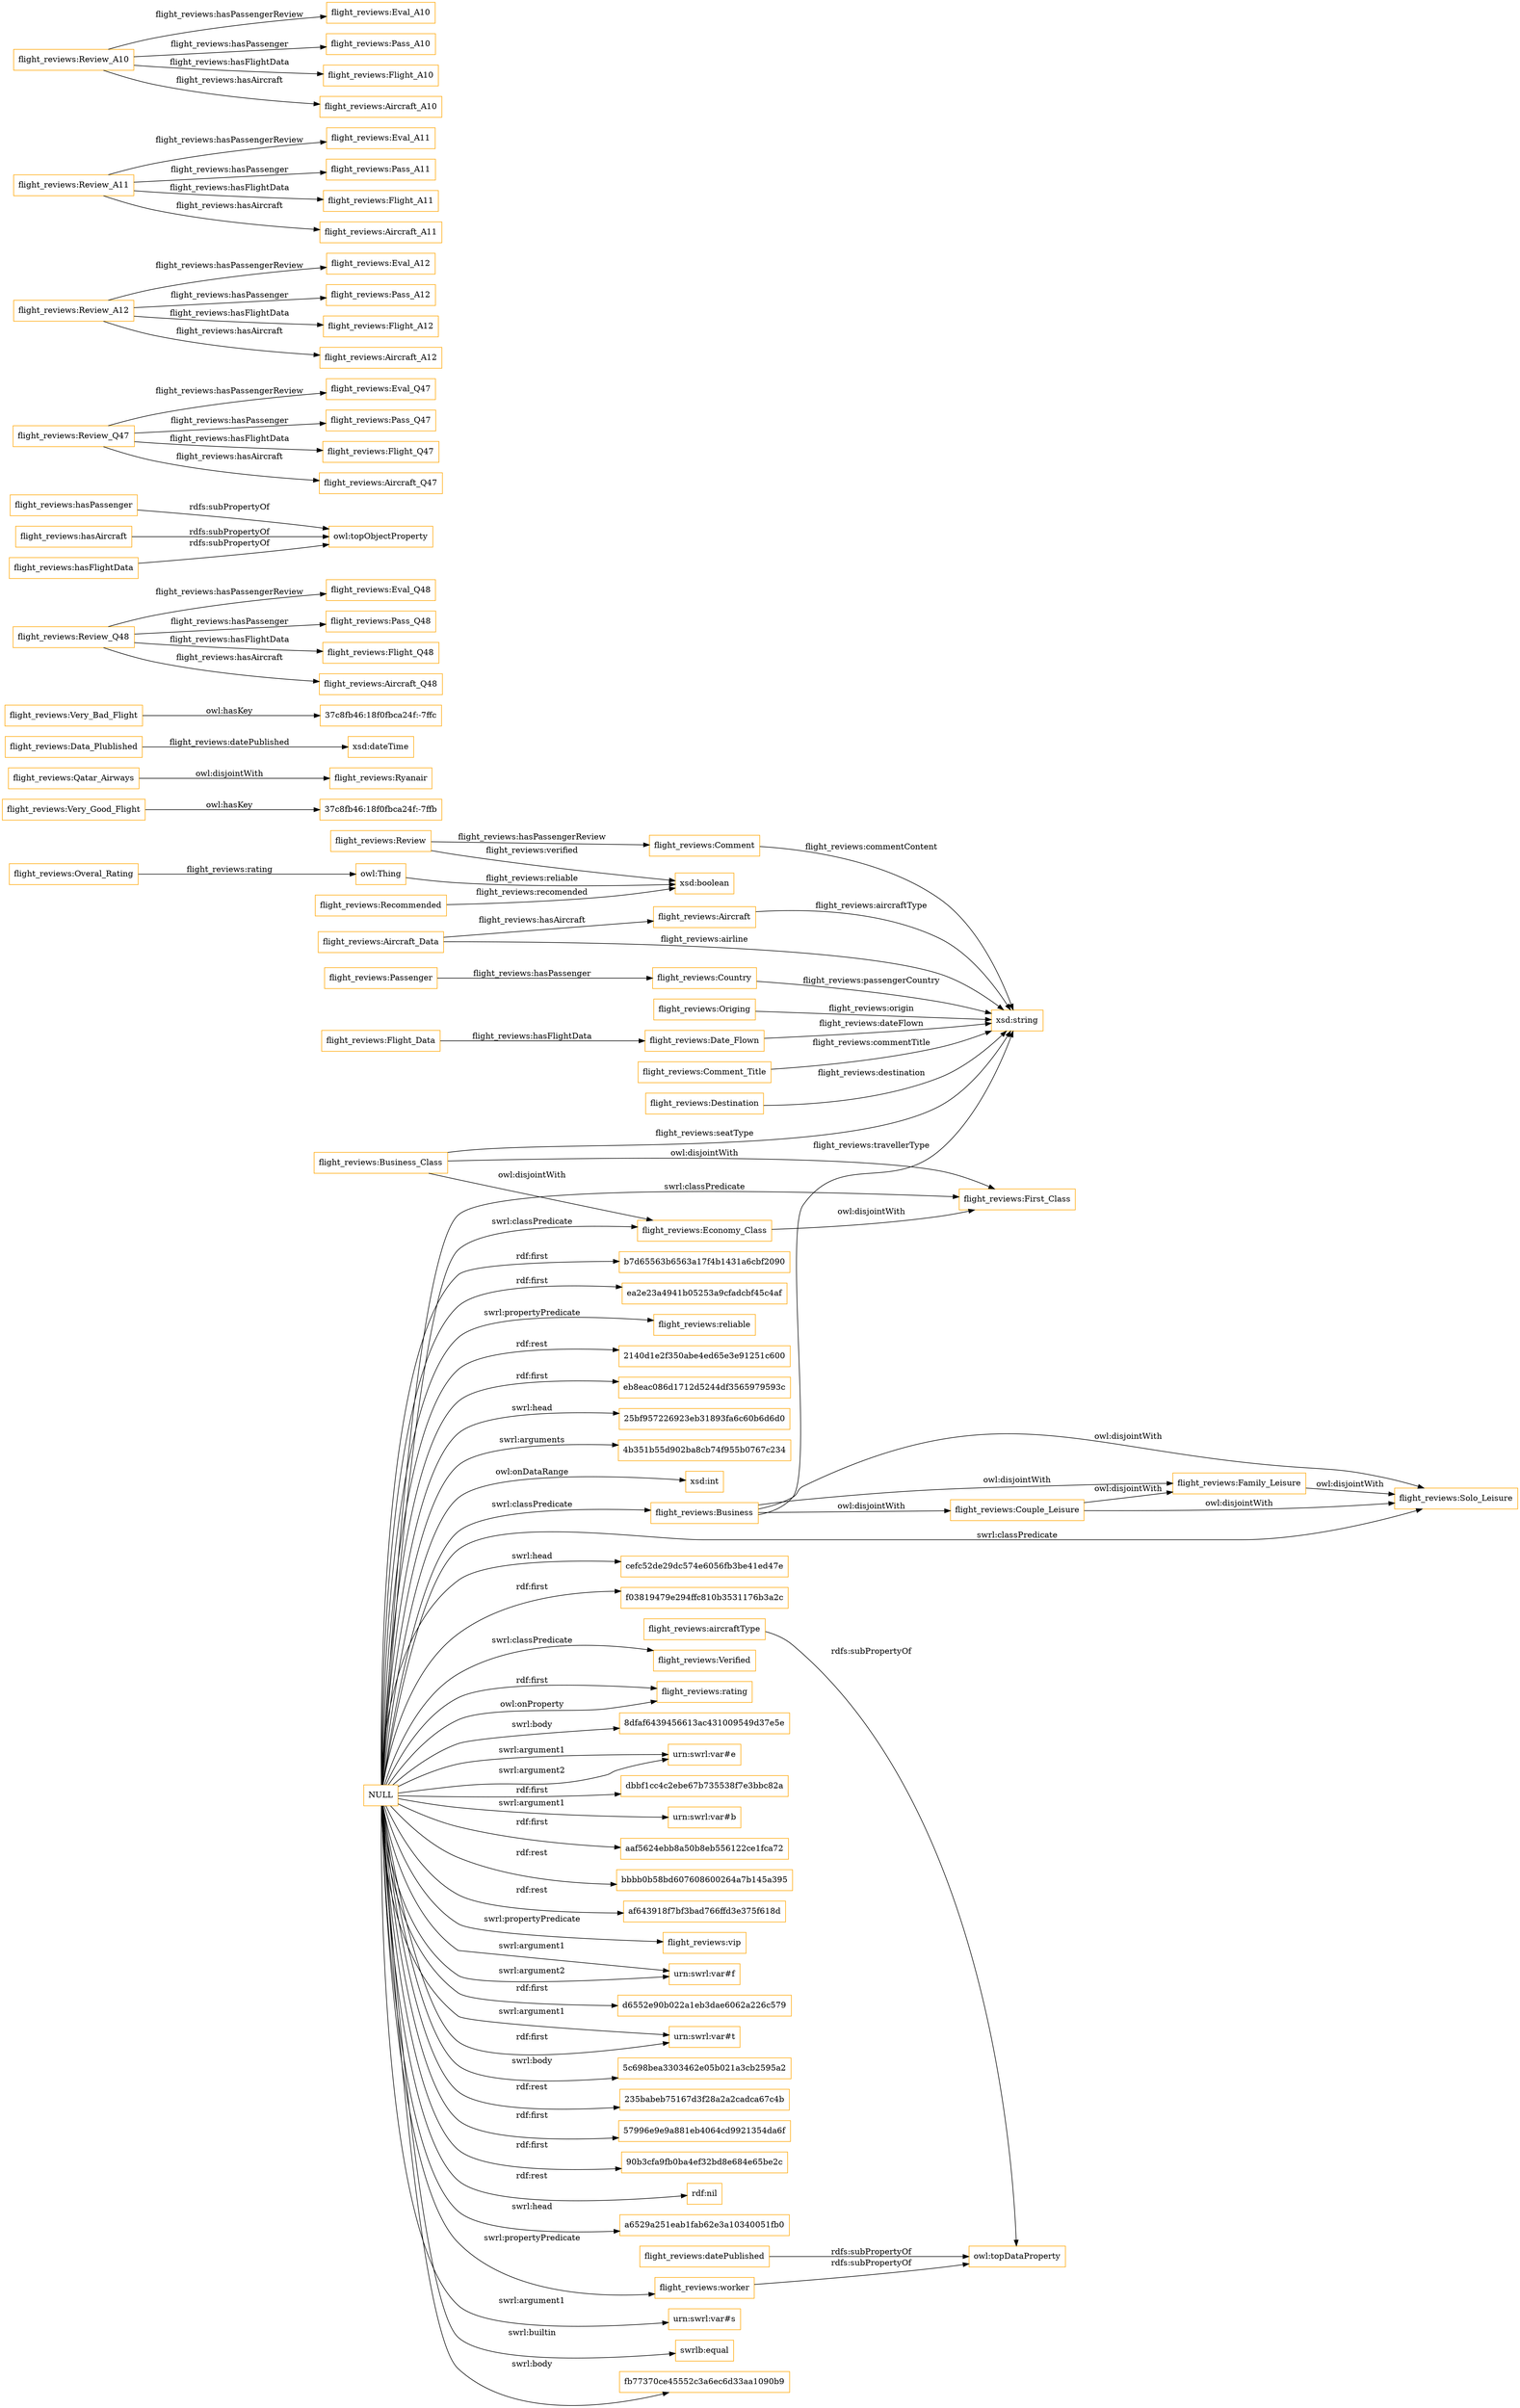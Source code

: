 digraph ar2dtool_diagram { 
rankdir=LR;
size="1501"
node [shape = rectangle, color="orange"]; "flight_reviews:Overal_Rating" "flight_reviews:Business" "flight_reviews:Aircraft_Data" "flight_reviews:Couple_Leisure" "flight_reviews:Very_Good_Flight" "flight_reviews:Review" "flight_reviews:Ryanair" "flight_reviews:Economy_Class" "flight_reviews:Data_Plublished" "flight_reviews:Country" "flight_reviews:Comment" "flight_reviews:Family_Leisure" "flight_reviews:Flight_Data" "flight_reviews:Date_Flown" "flight_reviews:Solo_Leisure" "flight_reviews:First_Class" "flight_reviews:Verified" "flight_reviews:Origing" "flight_reviews:Business_Class" "flight_reviews:Very_Bad_Flight" "flight_reviews:Comment_Title" "flight_reviews:Recommended" "flight_reviews:Destination" "flight_reviews:Passenger" "flight_reviews:Qatar_Airways" "flight_reviews:Aircraft" ; /*classes style*/
	"NULL" -> "flight_reviews:rating" [ label = "rdf:first" ];
	"NULL" -> "8dfaf6439456613ac431009549d37e5e" [ label = "swrl:body" ];
	"NULL" -> "urn:swrl:var#e" [ label = "swrl:argument1" ];
	"NULL" -> "dbbf1cc4c2ebe67b735538f7e3bbc82a" [ label = "rdf:first" ];
	"NULL" -> "urn:swrl:var#b" [ label = "swrl:argument1" ];
	"NULL" -> "aaf5624ebb8a50b8eb556122ce1fca72" [ label = "rdf:first" ];
	"NULL" -> "bbbb0b58bd607608600264a7b145a395" [ label = "rdf:rest" ];
	"NULL" -> "af643918f7bf3bad766ffd3e375f618d" [ label = "rdf:rest" ];
	"NULL" -> "flight_reviews:vip" [ label = "swrl:propertyPredicate" ];
	"NULL" -> "flight_reviews:Verified" [ label = "swrl:classPredicate" ];
	"NULL" -> "urn:swrl:var#f" [ label = "swrl:argument1" ];
	"NULL" -> "urn:swrl:var#f" [ label = "swrl:argument2" ];
	"NULL" -> "d6552e90b022a1eb3dae6062a226c579" [ label = "rdf:first" ];
	"NULL" -> "urn:swrl:var#t" [ label = "swrl:argument1" ];
	"NULL" -> "5c698bea3303462e05b021a3cb2595a2" [ label = "swrl:body" ];
	"NULL" -> "flight_reviews:Economy_Class" [ label = "swrl:classPredicate" ];
	"NULL" -> "235babeb75167d3f28a2a2cadca67c4b" [ label = "rdf:rest" ];
	"NULL" -> "57996e9e9a881eb4064cd9921354da6f" [ label = "rdf:first" ];
	"NULL" -> "90b3cfa9fb0ba4ef32bd8e684e65be2c" [ label = "rdf:first" ];
	"NULL" -> "urn:swrl:var#e" [ label = "swrl:argument2" ];
	"NULL" -> "flight_reviews:First_Class" [ label = "swrl:classPredicate" ];
	"NULL" -> "rdf:nil" [ label = "rdf:rest" ];
	"NULL" -> "flight_reviews:Solo_Leisure" [ label = "swrl:classPredicate" ];
	"NULL" -> "flight_reviews:rating" [ label = "owl:onProperty" ];
	"NULL" -> "a6529a251eab1fab62e3a10340051fb0" [ label = "swrl:head" ];
	"NULL" -> "urn:swrl:var#s" [ label = "swrl:argument1" ];
	"NULL" -> "swrlb:equal" [ label = "swrl:builtin" ];
	"NULL" -> "fb77370ce45552c3a6ec6d33aa1090b9" [ label = "swrl:body" ];
	"NULL" -> "urn:swrl:var#t" [ label = "rdf:first" ];
	"NULL" -> "b7d65563b6563a17f4b1431a6cbf2090" [ label = "rdf:first" ];
	"NULL" -> "ea2e23a4941b05253a9cfadcbf45c4af" [ label = "rdf:first" ];
	"NULL" -> "flight_reviews:Business" [ label = "swrl:classPredicate" ];
	"NULL" -> "flight_reviews:reliable" [ label = "swrl:propertyPredicate" ];
	"NULL" -> "2140d1e2f350abe4ed65e3e91251c600" [ label = "rdf:rest" ];
	"NULL" -> "eb8eac086d1712d5244df3565979593c" [ label = "rdf:first" ];
	"NULL" -> "25bf957226923eb31893fa6c60b6d6d0" [ label = "swrl:head" ];
	"NULL" -> "4b351b55d902ba8cb74f955b0767c234" [ label = "swrl:arguments" ];
	"NULL" -> "flight_reviews:worker" [ label = "swrl:propertyPredicate" ];
	"NULL" -> "xsd:int" [ label = "owl:onDataRange" ];
	"NULL" -> "cefc52de29dc574e6056fb3be41ed47e" [ label = "swrl:head" ];
	"NULL" -> "f03819479e294ffc810b3531176b3a2c" [ label = "rdf:first" ];
	"flight_reviews:Review_Q48" -> "flight_reviews:Eval_Q48" [ label = "flight_reviews:hasPassengerReview" ];
	"flight_reviews:Review_Q48" -> "flight_reviews:Pass_Q48" [ label = "flight_reviews:hasPassenger" ];
	"flight_reviews:Review_Q48" -> "flight_reviews:Flight_Q48" [ label = "flight_reviews:hasFlightData" ];
	"flight_reviews:Review_Q48" -> "flight_reviews:Aircraft_Q48" [ label = "flight_reviews:hasAircraft" ];
	"flight_reviews:Business" -> "flight_reviews:Solo_Leisure" [ label = "owl:disjointWith" ];
	"flight_reviews:Business" -> "flight_reviews:Family_Leisure" [ label = "owl:disjointWith" ];
	"flight_reviews:Business" -> "flight_reviews:Couple_Leisure" [ label = "owl:disjointWith" ];
	"flight_reviews:hasPassenger" -> "owl:topObjectProperty" [ label = "rdfs:subPropertyOf" ];
	"flight_reviews:Review_Q47" -> "flight_reviews:Eval_Q47" [ label = "flight_reviews:hasPassengerReview" ];
	"flight_reviews:Review_Q47" -> "flight_reviews:Pass_Q47" [ label = "flight_reviews:hasPassenger" ];
	"flight_reviews:Review_Q47" -> "flight_reviews:Flight_Q47" [ label = "flight_reviews:hasFlightData" ];
	"flight_reviews:Review_Q47" -> "flight_reviews:Aircraft_Q47" [ label = "flight_reviews:hasAircraft" ];
	"flight_reviews:Business_Class" -> "flight_reviews:First_Class" [ label = "owl:disjointWith" ];
	"flight_reviews:Business_Class" -> "flight_reviews:Economy_Class" [ label = "owl:disjointWith" ];
	"flight_reviews:Family_Leisure" -> "flight_reviews:Solo_Leisure" [ label = "owl:disjointWith" ];
	"flight_reviews:aircraftType" -> "owl:topDataProperty" [ label = "rdfs:subPropertyOf" ];
	"flight_reviews:worker" -> "owl:topDataProperty" [ label = "rdfs:subPropertyOf" ];
	"flight_reviews:Economy_Class" -> "flight_reviews:First_Class" [ label = "owl:disjointWith" ];
	"flight_reviews:Very_Good_Flight" -> "37c8fb46:18f0fbca24f:-7ffb" [ label = "owl:hasKey" ];
	"flight_reviews:Review_A12" -> "flight_reviews:Eval_A12" [ label = "flight_reviews:hasPassengerReview" ];
	"flight_reviews:Review_A12" -> "flight_reviews:Pass_A12" [ label = "flight_reviews:hasPassenger" ];
	"flight_reviews:Review_A12" -> "flight_reviews:Flight_A12" [ label = "flight_reviews:hasFlightData" ];
	"flight_reviews:Review_A12" -> "flight_reviews:Aircraft_A12" [ label = "flight_reviews:hasAircraft" ];
	"flight_reviews:hasAircraft" -> "owl:topObjectProperty" [ label = "rdfs:subPropertyOf" ];
	"flight_reviews:Qatar_Airways" -> "flight_reviews:Ryanair" [ label = "owl:disjointWith" ];
	"flight_reviews:Couple_Leisure" -> "flight_reviews:Solo_Leisure" [ label = "owl:disjointWith" ];
	"flight_reviews:Couple_Leisure" -> "flight_reviews:Family_Leisure" [ label = "owl:disjointWith" ];
	"flight_reviews:datePublished" -> "owl:topDataProperty" [ label = "rdfs:subPropertyOf" ];
	"flight_reviews:Review_A11" -> "flight_reviews:Eval_A11" [ label = "flight_reviews:hasPassengerReview" ];
	"flight_reviews:Review_A11" -> "flight_reviews:Pass_A11" [ label = "flight_reviews:hasPassenger" ];
	"flight_reviews:Review_A11" -> "flight_reviews:Flight_A11" [ label = "flight_reviews:hasFlightData" ];
	"flight_reviews:Review_A11" -> "flight_reviews:Aircraft_A11" [ label = "flight_reviews:hasAircraft" ];
	"flight_reviews:hasFlightData" -> "owl:topObjectProperty" [ label = "rdfs:subPropertyOf" ];
	"flight_reviews:Very_Bad_Flight" -> "37c8fb46:18f0fbca24f:-7ffc" [ label = "owl:hasKey" ];
	"flight_reviews:Review_A10" -> "flight_reviews:Eval_A10" [ label = "flight_reviews:hasPassengerReview" ];
	"flight_reviews:Review_A10" -> "flight_reviews:Pass_A10" [ label = "flight_reviews:hasPassenger" ];
	"flight_reviews:Review_A10" -> "flight_reviews:Flight_A10" [ label = "flight_reviews:hasFlightData" ];
	"flight_reviews:Review_A10" -> "flight_reviews:Aircraft_A10" [ label = "flight_reviews:hasAircraft" ];
	"flight_reviews:Data_Plublished" -> "xsd:dateTime" [ label = "flight_reviews:datePublished" ];
	"flight_reviews:Origing" -> "xsd:string" [ label = "flight_reviews:origin" ];
	"owl:Thing" -> "xsd:boolean" [ label = "flight_reviews:reliable" ];
	"flight_reviews:Aircraft_Data" -> "flight_reviews:Aircraft" [ label = "flight_reviews:hasAircraft" ];
	"flight_reviews:Destination" -> "xsd:string" [ label = "flight_reviews:destination" ];
	"flight_reviews:Business" -> "xsd:string" [ label = "flight_reviews:travellerType" ];
	"flight_reviews:Passenger" -> "flight_reviews:Country" [ label = "flight_reviews:hasPassenger" ];
	"flight_reviews:Aircraft" -> "xsd:string" [ label = "flight_reviews:aircraftType" ];
	"flight_reviews:Recommended" -> "xsd:boolean" [ label = "flight_reviews:recomended" ];
	"flight_reviews:Business_Class" -> "xsd:string" [ label = "flight_reviews:seatType" ];
	"flight_reviews:Review" -> "xsd:boolean" [ label = "flight_reviews:verified" ];
	"flight_reviews:Country" -> "xsd:string" [ label = "flight_reviews:passengerCountry" ];
	"flight_reviews:Review" -> "flight_reviews:Comment" [ label = "flight_reviews:hasPassengerReview" ];
	"flight_reviews:Overal_Rating" -> "owl:Thing" [ label = "flight_reviews:rating" ];
	"flight_reviews:Comment" -> "xsd:string" [ label = "flight_reviews:commentContent" ];
	"flight_reviews:Comment_Title" -> "xsd:string" [ label = "flight_reviews:commentTitle" ];
	"flight_reviews:Aircraft_Data" -> "xsd:string" [ label = "flight_reviews:airline" ];
	"flight_reviews:Date_Flown" -> "xsd:string" [ label = "flight_reviews:dateFlown" ];
	"flight_reviews:Flight_Data" -> "flight_reviews:Date_Flown" [ label = "flight_reviews:hasFlightData" ];

}
